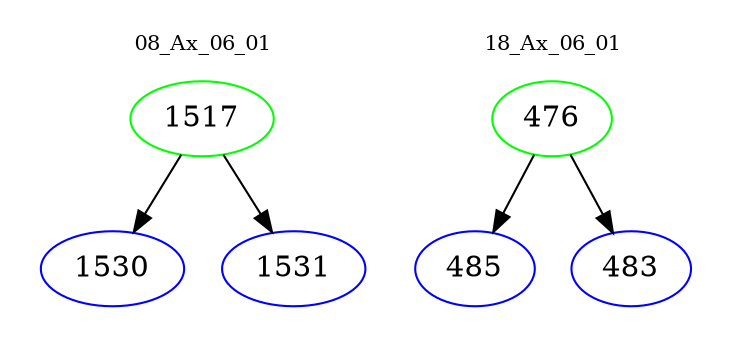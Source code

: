 digraph{
subgraph cluster_0 {
color = white
label = "08_Ax_06_01";
fontsize=10;
T0_1517 [label="1517", color="green"]
T0_1517 -> T0_1530 [color="black"]
T0_1530 [label="1530", color="blue"]
T0_1517 -> T0_1531 [color="black"]
T0_1531 [label="1531", color="blue"]
}
subgraph cluster_1 {
color = white
label = "18_Ax_06_01";
fontsize=10;
T1_476 [label="476", color="green"]
T1_476 -> T1_485 [color="black"]
T1_485 [label="485", color="blue"]
T1_476 -> T1_483 [color="black"]
T1_483 [label="483", color="blue"]
}
}
